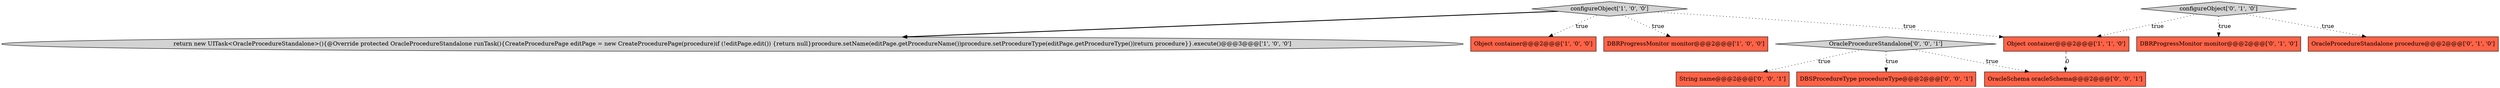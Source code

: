 digraph {
4 [style = filled, label = "configureObject['1', '0', '0']", fillcolor = lightgray, shape = diamond image = "AAA0AAABBB1BBB"];
2 [style = filled, label = "Object container@@@2@@@['1', '0', '0']", fillcolor = tomato, shape = box image = "AAA0AAABBB1BBB"];
8 [style = filled, label = "DBSProcedureType procedureType@@@2@@@['0', '0', '1']", fillcolor = tomato, shape = box image = "AAA0AAABBB3BBB"];
9 [style = filled, label = "OracleProcedureStandalone['0', '0', '1']", fillcolor = lightgray, shape = diamond image = "AAA0AAABBB3BBB"];
3 [style = filled, label = "Object container@@@2@@@['1', '1', '0']", fillcolor = tomato, shape = box image = "AAA0AAABBB1BBB"];
5 [style = filled, label = "DBRProgressMonitor monitor@@@2@@@['0', '1', '0']", fillcolor = tomato, shape = box image = "AAA0AAABBB2BBB"];
6 [style = filled, label = "configureObject['0', '1', '0']", fillcolor = lightgray, shape = diamond image = "AAA0AAABBB2BBB"];
1 [style = filled, label = "DBRProgressMonitor monitor@@@2@@@['1', '0', '0']", fillcolor = tomato, shape = box image = "AAA0AAABBB1BBB"];
0 [style = filled, label = "return new UITask<OracleProcedureStandalone>(){@Override protected OracleProcedureStandalone runTask(){CreateProcedurePage editPage = new CreateProcedurePage(procedure)if (!editPage.edit()) {return null}procedure.setName(editPage.getProcedureName())procedure.setProcedureType(editPage.getProcedureType())return procedure}}.execute()@@@3@@@['1', '0', '0']", fillcolor = lightgray, shape = ellipse image = "AAA0AAABBB1BBB"];
10 [style = filled, label = "String name@@@2@@@['0', '0', '1']", fillcolor = tomato, shape = box image = "AAA0AAABBB3BBB"];
7 [style = filled, label = "OracleProcedureStandalone procedure@@@2@@@['0', '1', '0']", fillcolor = tomato, shape = box image = "AAA0AAABBB2BBB"];
11 [style = filled, label = "OracleSchema oracleSchema@@@2@@@['0', '0', '1']", fillcolor = tomato, shape = box image = "AAA0AAABBB3BBB"];
9->11 [style = dotted, label="true"];
6->5 [style = dotted, label="true"];
9->8 [style = dotted, label="true"];
3->11 [style = dashed, label="0"];
4->1 [style = dotted, label="true"];
4->3 [style = dotted, label="true"];
6->7 [style = dotted, label="true"];
4->0 [style = bold, label=""];
9->10 [style = dotted, label="true"];
6->3 [style = dotted, label="true"];
4->2 [style = dotted, label="true"];
}
